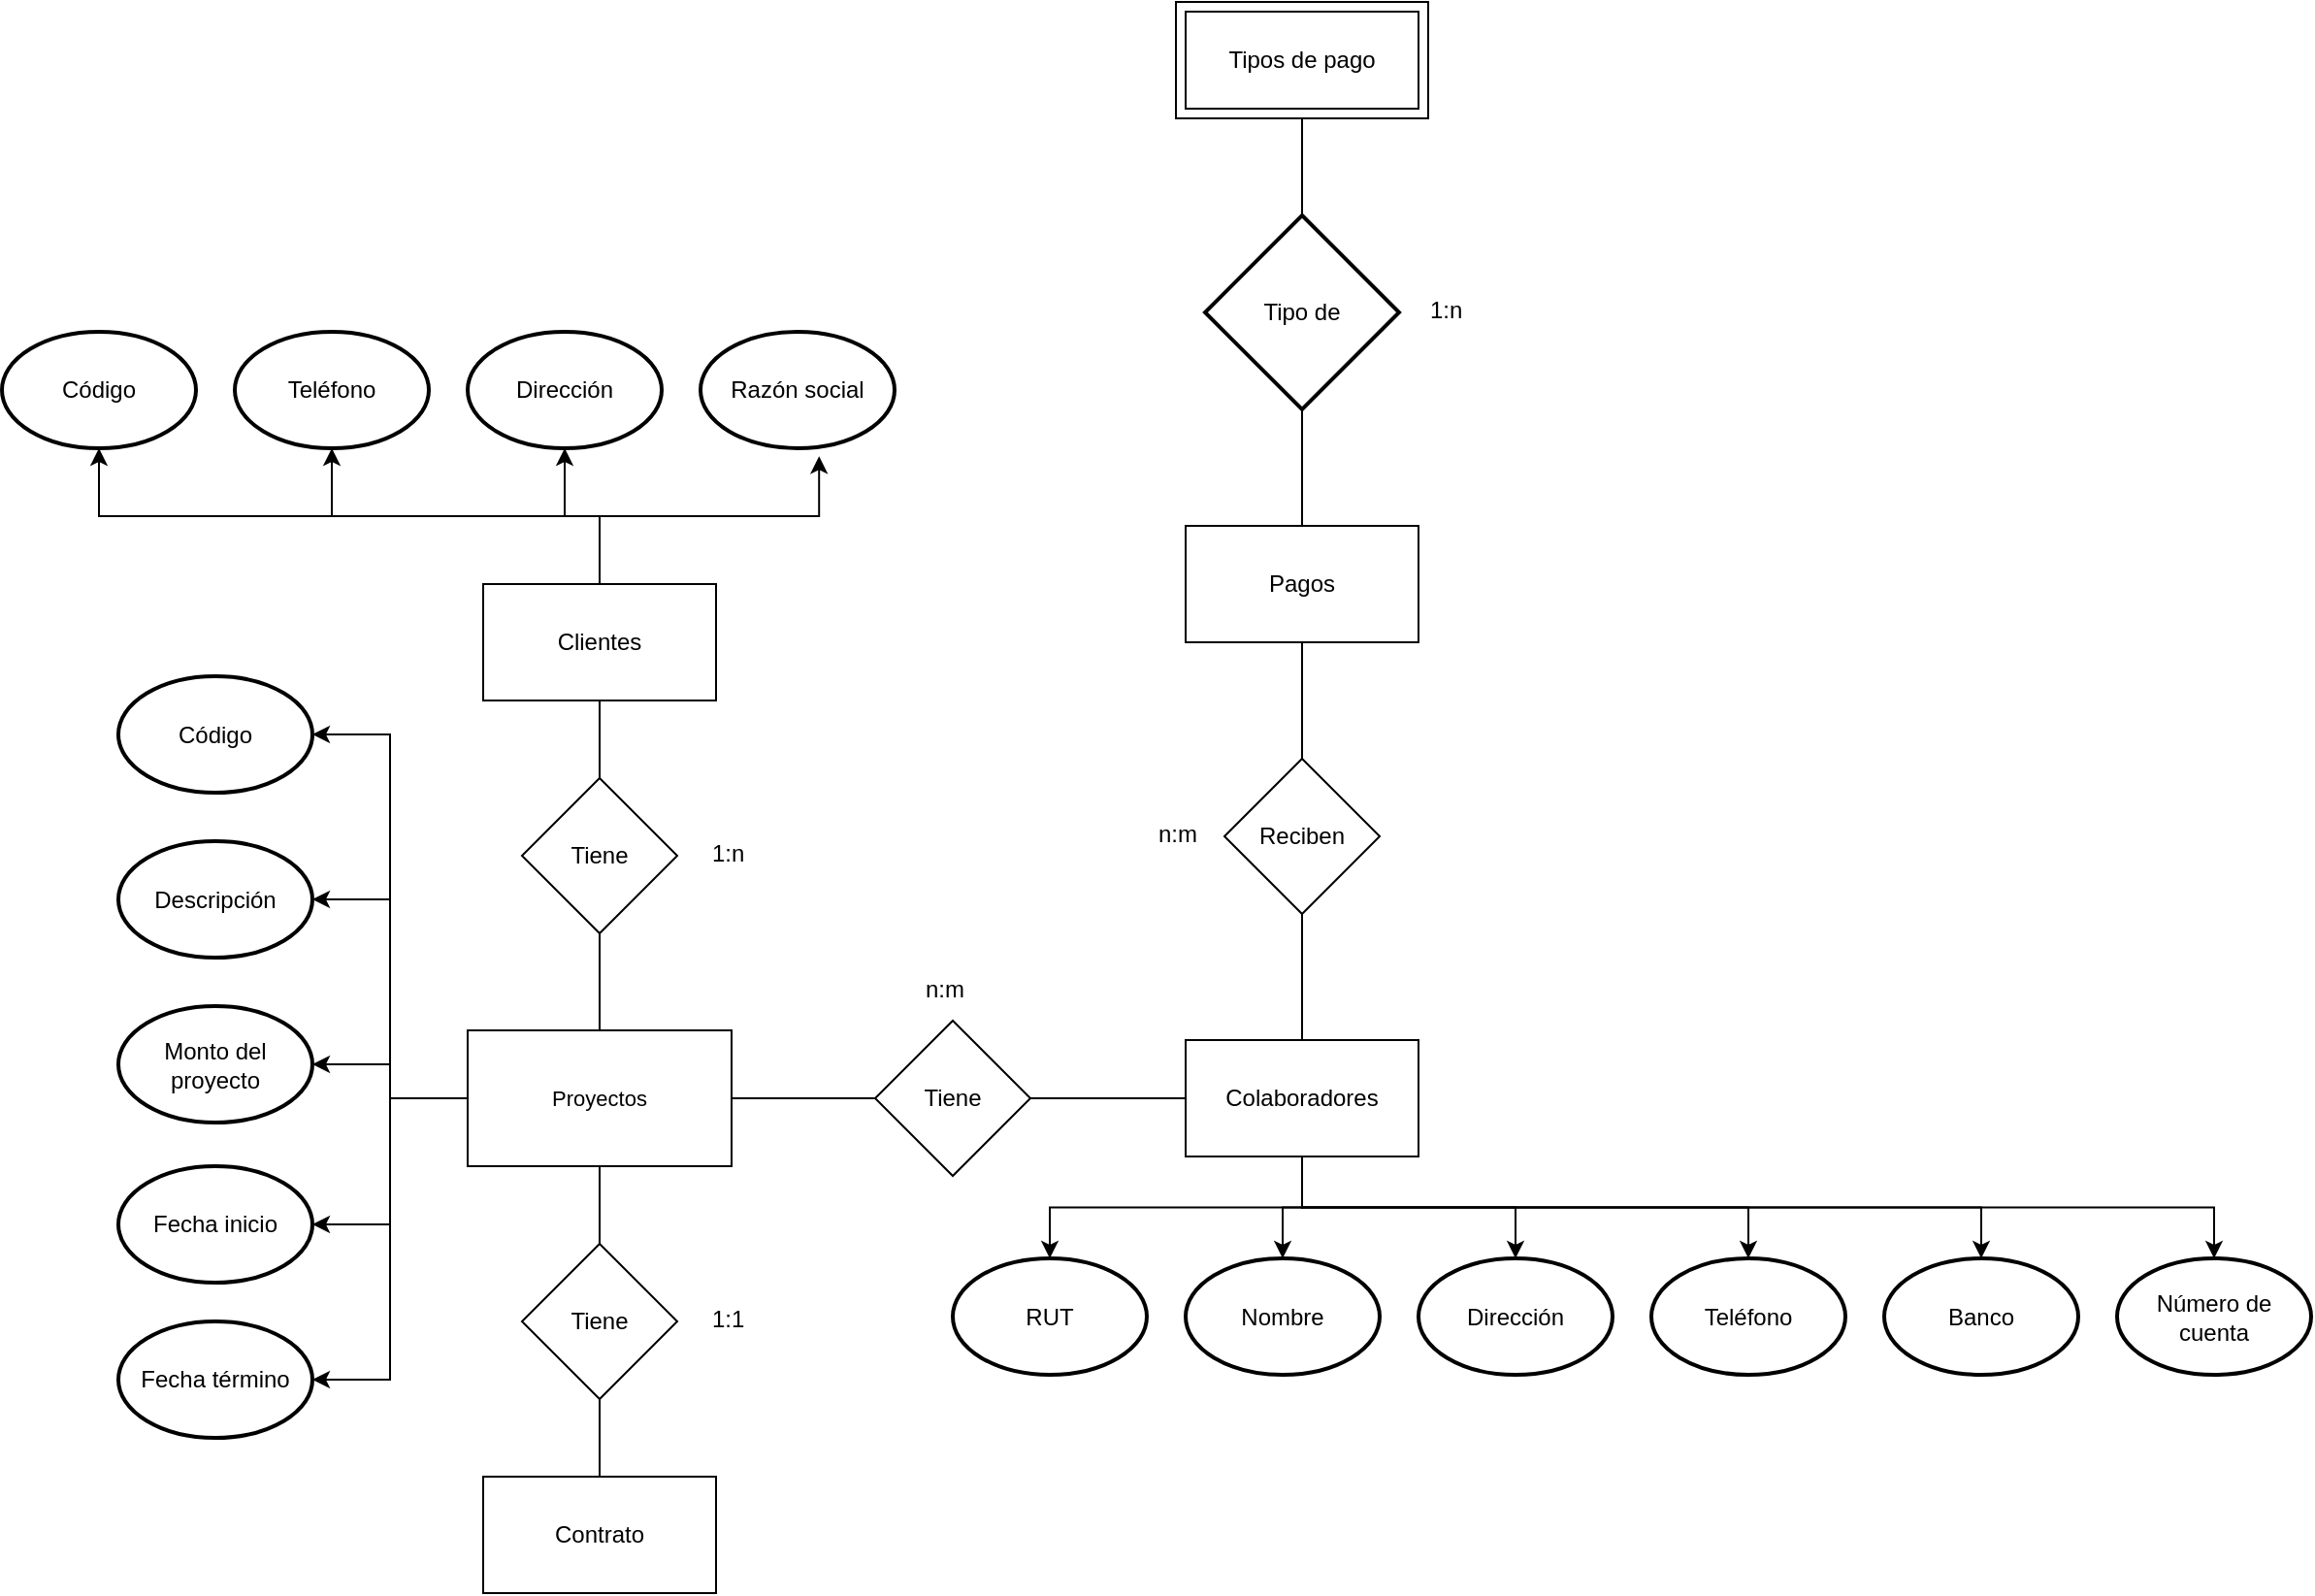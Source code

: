 <mxfile version="28.1.1">
  <diagram name="Página-1" id="WromaCvwBewTi8yLFdye">
    <mxGraphModel dx="1097" dy="663" grid="1" gridSize="10" guides="1" tooltips="1" connect="1" arrows="1" fold="1" page="1" pageScale="1" pageWidth="1600" pageHeight="1600" math="0" shadow="0">
      <root>
        <mxCell id="0" />
        <mxCell id="1" parent="0" />
        <mxCell id="1wBnCwj3mZTLV84sw9-a-1" value="&lt;font style=&quot;font-size: 11px;&quot;&gt;Proyectos&lt;/font&gt;" style="rounded=0;whiteSpace=wrap;html=1;align=center;" vertex="1" parent="1">
          <mxGeometry x="560" y="860" width="136" height="70" as="geometry" />
        </mxCell>
        <mxCell id="1wBnCwj3mZTLV84sw9-a-5" value="" style="endArrow=none;html=1;rounded=0;exitX=0.5;exitY=0;exitDx=0;exitDy=0;entryX=0.5;entryY=1;entryDx=0;entryDy=0;" edge="1" parent="1" source="1wBnCwj3mZTLV84sw9-a-1" target="1wBnCwj3mZTLV84sw9-a-8">
          <mxGeometry width="50" height="50" relative="1" as="geometry">
            <mxPoint x="564" y="930" as="sourcePoint" />
            <mxPoint x="630" y="800" as="targetPoint" />
          </mxGeometry>
        </mxCell>
        <mxCell id="1wBnCwj3mZTLV84sw9-a-67" style="edgeStyle=orthogonalEdgeStyle;rounded=0;orthogonalLoop=1;jettySize=auto;html=1;exitX=0.5;exitY=0;exitDx=0;exitDy=0;" edge="1" parent="1" source="1wBnCwj3mZTLV84sw9-a-6" target="1wBnCwj3mZTLV84sw9-a-59">
          <mxGeometry relative="1" as="geometry" />
        </mxCell>
        <mxCell id="1wBnCwj3mZTLV84sw9-a-6" value="Clientes" style="rounded=0;whiteSpace=wrap;html=1;" vertex="1" parent="1">
          <mxGeometry x="568" y="630" width="120" height="60" as="geometry" />
        </mxCell>
        <mxCell id="1wBnCwj3mZTLV84sw9-a-7" value="" style="endArrow=none;html=1;rounded=0;exitX=1;exitY=0.5;exitDx=0;exitDy=0;" edge="1" parent="1" source="1wBnCwj3mZTLV84sw9-a-1">
          <mxGeometry width="50" height="50" relative="1" as="geometry">
            <mxPoint x="680" y="860" as="sourcePoint" />
            <mxPoint x="770" y="895" as="targetPoint" />
          </mxGeometry>
        </mxCell>
        <mxCell id="1wBnCwj3mZTLV84sw9-a-8" value="Tiene" style="rhombus;whiteSpace=wrap;html=1;" vertex="1" parent="1">
          <mxGeometry x="588" y="730" width="80" height="80" as="geometry" />
        </mxCell>
        <mxCell id="1wBnCwj3mZTLV84sw9-a-9" value="" style="endArrow=none;html=1;rounded=0;entryX=0.5;entryY=0;entryDx=0;entryDy=0;exitX=0.5;exitY=1;exitDx=0;exitDy=0;" edge="1" parent="1" source="1wBnCwj3mZTLV84sw9-a-6" target="1wBnCwj3mZTLV84sw9-a-8">
          <mxGeometry width="50" height="50" relative="1" as="geometry">
            <mxPoint x="680" y="860" as="sourcePoint" />
            <mxPoint x="730" y="810" as="targetPoint" />
          </mxGeometry>
        </mxCell>
        <mxCell id="1wBnCwj3mZTLV84sw9-a-10" value="Tiene" style="rhombus;whiteSpace=wrap;html=1;" vertex="1" parent="1">
          <mxGeometry x="770" y="855" width="80" height="80" as="geometry" />
        </mxCell>
        <mxCell id="1wBnCwj3mZTLV84sw9-a-11" value="" style="endArrow=none;html=1;rounded=0;entryX=1;entryY=0.5;entryDx=0;entryDy=0;" edge="1" parent="1" target="1wBnCwj3mZTLV84sw9-a-10">
          <mxGeometry width="50" height="50" relative="1" as="geometry">
            <mxPoint x="930" y="895" as="sourcePoint" />
            <mxPoint x="730" y="810" as="targetPoint" />
          </mxGeometry>
        </mxCell>
        <mxCell id="1wBnCwj3mZTLV84sw9-a-12" value="Colaboradores" style="rounded=0;whiteSpace=wrap;html=1;" vertex="1" parent="1">
          <mxGeometry x="930" y="865" width="120" height="60" as="geometry" />
        </mxCell>
        <mxCell id="1wBnCwj3mZTLV84sw9-a-13" value="" style="endArrow=none;html=1;rounded=0;entryX=0.5;entryY=0;entryDx=0;entryDy=0;" edge="1" parent="1" target="1wBnCwj3mZTLV84sw9-a-12">
          <mxGeometry width="50" height="50" relative="1" as="geometry">
            <mxPoint x="990" y="800" as="sourcePoint" />
            <mxPoint x="730" y="810" as="targetPoint" />
          </mxGeometry>
        </mxCell>
        <mxCell id="1wBnCwj3mZTLV84sw9-a-14" value="Reciben" style="rhombus;whiteSpace=wrap;html=1;" vertex="1" parent="1">
          <mxGeometry x="950" y="720" width="80" height="80" as="geometry" />
        </mxCell>
        <mxCell id="1wBnCwj3mZTLV84sw9-a-15" value="" style="endArrow=none;html=1;rounded=0;entryX=0.5;entryY=0;entryDx=0;entryDy=0;" edge="1" parent="1" target="1wBnCwj3mZTLV84sw9-a-14">
          <mxGeometry width="50" height="50" relative="1" as="geometry">
            <mxPoint x="990" y="660" as="sourcePoint" />
            <mxPoint x="730" y="810" as="targetPoint" />
          </mxGeometry>
        </mxCell>
        <mxCell id="1wBnCwj3mZTLV84sw9-a-16" value="Pagos" style="rounded=0;whiteSpace=wrap;html=1;" vertex="1" parent="1">
          <mxGeometry x="930" y="600" width="120" height="60" as="geometry" />
        </mxCell>
        <mxCell id="1wBnCwj3mZTLV84sw9-a-18" value="" style="endArrow=none;html=1;rounded=0;entryX=0.5;entryY=1;entryDx=0;entryDy=0;" edge="1" parent="1" target="1wBnCwj3mZTLV84sw9-a-1">
          <mxGeometry width="50" height="50" relative="1" as="geometry">
            <mxPoint x="628" y="980" as="sourcePoint" />
            <mxPoint x="690" y="810" as="targetPoint" />
          </mxGeometry>
        </mxCell>
        <mxCell id="1wBnCwj3mZTLV84sw9-a-19" value="Tiene" style="rhombus;whiteSpace=wrap;html=1;" vertex="1" parent="1">
          <mxGeometry x="588" y="970" width="80" height="80" as="geometry" />
        </mxCell>
        <mxCell id="1wBnCwj3mZTLV84sw9-a-20" value="" style="endArrow=none;html=1;rounded=0;entryX=0.5;entryY=1;entryDx=0;entryDy=0;" edge="1" parent="1" target="1wBnCwj3mZTLV84sw9-a-19">
          <mxGeometry width="50" height="50" relative="1" as="geometry">
            <mxPoint x="628" y="1090" as="sourcePoint" />
            <mxPoint x="730" y="1040" as="targetPoint" />
          </mxGeometry>
        </mxCell>
        <mxCell id="1wBnCwj3mZTLV84sw9-a-21" value="Contrato" style="rounded=0;whiteSpace=wrap;html=1;" vertex="1" parent="1">
          <mxGeometry x="568" y="1090" width="120" height="60" as="geometry" />
        </mxCell>
        <mxCell id="1wBnCwj3mZTLV84sw9-a-30" value="n:m" style="text;strokeColor=none;fillColor=none;spacingLeft=4;spacingRight=4;overflow=hidden;rotatable=0;points=[[0,0.5],[1,0.5]];portConstraint=eastwest;fontSize=12;whiteSpace=wrap;html=1;" vertex="1" parent="1">
          <mxGeometry x="790" y="825" width="40" height="30" as="geometry" />
        </mxCell>
        <mxCell id="1wBnCwj3mZTLV84sw9-a-33" value="1:1" style="text;strokeColor=none;fillColor=none;spacingLeft=4;spacingRight=4;overflow=hidden;rotatable=0;points=[[0,0.5],[1,0.5]];portConstraint=eastwest;fontSize=12;whiteSpace=wrap;html=1;" vertex="1" parent="1">
          <mxGeometry x="680" y="995" width="40" height="30" as="geometry" />
        </mxCell>
        <mxCell id="1wBnCwj3mZTLV84sw9-a-37" value="n:m" style="text;strokeColor=none;fillColor=none;spacingLeft=4;spacingRight=4;overflow=hidden;rotatable=0;points=[[0,0.5],[1,0.5]];portConstraint=eastwest;fontSize=12;whiteSpace=wrap;html=1;" vertex="1" parent="1">
          <mxGeometry x="910" y="745" width="40" height="30" as="geometry" />
        </mxCell>
        <mxCell id="1wBnCwj3mZTLV84sw9-a-41" value="Código" style="strokeWidth=2;html=1;shape=mxgraph.flowchart.start_1;whiteSpace=wrap;" vertex="1" parent="1">
          <mxGeometry x="380" y="677.5" width="100" height="60" as="geometry" />
        </mxCell>
        <mxCell id="1wBnCwj3mZTLV84sw9-a-42" value="Descripción" style="strokeWidth=2;html=1;shape=mxgraph.flowchart.start_1;whiteSpace=wrap;" vertex="1" parent="1">
          <mxGeometry x="380" y="762.5" width="100" height="60" as="geometry" />
        </mxCell>
        <mxCell id="1wBnCwj3mZTLV84sw9-a-43" value="Monto del proyecto" style="strokeWidth=2;html=1;shape=mxgraph.flowchart.start_1;whiteSpace=wrap;" vertex="1" parent="1">
          <mxGeometry x="380" y="847.5" width="100" height="60" as="geometry" />
        </mxCell>
        <mxCell id="1wBnCwj3mZTLV84sw9-a-44" value="Fecha inicio" style="strokeWidth=2;html=1;shape=mxgraph.flowchart.start_1;whiteSpace=wrap;" vertex="1" parent="1">
          <mxGeometry x="380" y="930" width="100" height="60" as="geometry" />
        </mxCell>
        <mxCell id="1wBnCwj3mZTLV84sw9-a-46" value="Fecha término" style="strokeWidth=2;html=1;shape=mxgraph.flowchart.start_1;whiteSpace=wrap;" vertex="1" parent="1">
          <mxGeometry x="380" y="1010" width="100" height="60" as="geometry" />
        </mxCell>
        <mxCell id="1wBnCwj3mZTLV84sw9-a-52" style="edgeStyle=orthogonalEdgeStyle;rounded=0;orthogonalLoop=1;jettySize=auto;html=1;entryX=1;entryY=0.5;entryDx=0;entryDy=0;entryPerimeter=0;" edge="1" parent="1" target="1wBnCwj3mZTLV84sw9-a-43">
          <mxGeometry relative="1" as="geometry">
            <mxPoint x="480" y="878" as="sourcePoint" />
          </mxGeometry>
        </mxCell>
        <mxCell id="1wBnCwj3mZTLV84sw9-a-59" value="Código" style="strokeWidth=2;html=1;shape=mxgraph.flowchart.start_1;whiteSpace=wrap;" vertex="1" parent="1">
          <mxGeometry x="320" y="500" width="100" height="60" as="geometry" />
        </mxCell>
        <mxCell id="1wBnCwj3mZTLV84sw9-a-60" value="Teléfono" style="strokeWidth=2;html=1;shape=mxgraph.flowchart.start_1;whiteSpace=wrap;" vertex="1" parent="1">
          <mxGeometry x="440" y="500" width="100" height="60" as="geometry" />
        </mxCell>
        <mxCell id="1wBnCwj3mZTLV84sw9-a-61" value="Dirección" style="strokeWidth=2;html=1;shape=mxgraph.flowchart.start_1;whiteSpace=wrap;" vertex="1" parent="1">
          <mxGeometry x="560" y="500" width="100" height="60" as="geometry" />
        </mxCell>
        <mxCell id="1wBnCwj3mZTLV84sw9-a-62" value="Razón social" style="strokeWidth=2;html=1;shape=mxgraph.flowchart.start_1;whiteSpace=wrap;" vertex="1" parent="1">
          <mxGeometry x="680" y="500" width="100" height="60" as="geometry" />
        </mxCell>
        <mxCell id="1wBnCwj3mZTLV84sw9-a-63" style="edgeStyle=orthogonalEdgeStyle;rounded=0;orthogonalLoop=1;jettySize=auto;html=1;entryX=0.611;entryY=1.069;entryDx=0;entryDy=0;entryPerimeter=0;" edge="1" parent="1" source="1wBnCwj3mZTLV84sw9-a-6" target="1wBnCwj3mZTLV84sw9-a-62">
          <mxGeometry relative="1" as="geometry" />
        </mxCell>
        <mxCell id="1wBnCwj3mZTLV84sw9-a-65" style="edgeStyle=orthogonalEdgeStyle;rounded=0;orthogonalLoop=1;jettySize=auto;html=1;exitX=0.5;exitY=0;exitDx=0;exitDy=0;entryX=0.5;entryY=1;entryDx=0;entryDy=0;entryPerimeter=0;" edge="1" parent="1" source="1wBnCwj3mZTLV84sw9-a-6" target="1wBnCwj3mZTLV84sw9-a-61">
          <mxGeometry relative="1" as="geometry" />
        </mxCell>
        <mxCell id="1wBnCwj3mZTLV84sw9-a-66" style="edgeStyle=orthogonalEdgeStyle;rounded=0;orthogonalLoop=1;jettySize=auto;html=1;exitX=0.5;exitY=0;exitDx=0;exitDy=0;entryX=0.5;entryY=1;entryDx=0;entryDy=0;entryPerimeter=0;" edge="1" parent="1" source="1wBnCwj3mZTLV84sw9-a-6" target="1wBnCwj3mZTLV84sw9-a-60">
          <mxGeometry relative="1" as="geometry" />
        </mxCell>
        <mxCell id="1wBnCwj3mZTLV84sw9-a-69" style="edgeStyle=orthogonalEdgeStyle;rounded=0;orthogonalLoop=1;jettySize=auto;html=1;exitX=0;exitY=0.5;exitDx=0;exitDy=0;entryX=1;entryY=0.5;entryDx=0;entryDy=0;entryPerimeter=0;" edge="1" parent="1" source="1wBnCwj3mZTLV84sw9-a-1" target="1wBnCwj3mZTLV84sw9-a-43">
          <mxGeometry relative="1" as="geometry" />
        </mxCell>
        <mxCell id="1wBnCwj3mZTLV84sw9-a-70" style="edgeStyle=orthogonalEdgeStyle;rounded=0;orthogonalLoop=1;jettySize=auto;html=1;exitX=0;exitY=0.5;exitDx=0;exitDy=0;entryX=1;entryY=0.5;entryDx=0;entryDy=0;entryPerimeter=0;" edge="1" parent="1" source="1wBnCwj3mZTLV84sw9-a-1" target="1wBnCwj3mZTLV84sw9-a-42">
          <mxGeometry relative="1" as="geometry" />
        </mxCell>
        <mxCell id="1wBnCwj3mZTLV84sw9-a-71" style="edgeStyle=orthogonalEdgeStyle;rounded=0;orthogonalLoop=1;jettySize=auto;html=1;exitX=0;exitY=0.5;exitDx=0;exitDy=0;entryX=1;entryY=0.5;entryDx=0;entryDy=0;entryPerimeter=0;" edge="1" parent="1" source="1wBnCwj3mZTLV84sw9-a-1" target="1wBnCwj3mZTLV84sw9-a-41">
          <mxGeometry relative="1" as="geometry" />
        </mxCell>
        <mxCell id="1wBnCwj3mZTLV84sw9-a-72" style="edgeStyle=orthogonalEdgeStyle;rounded=0;orthogonalLoop=1;jettySize=auto;html=1;exitX=0;exitY=0.5;exitDx=0;exitDy=0;entryX=1;entryY=0.5;entryDx=0;entryDy=0;entryPerimeter=0;" edge="1" parent="1" source="1wBnCwj3mZTLV84sw9-a-1" target="1wBnCwj3mZTLV84sw9-a-44">
          <mxGeometry relative="1" as="geometry" />
        </mxCell>
        <mxCell id="1wBnCwj3mZTLV84sw9-a-73" style="edgeStyle=orthogonalEdgeStyle;rounded=0;orthogonalLoop=1;jettySize=auto;html=1;exitX=0;exitY=0.5;exitDx=0;exitDy=0;entryX=1;entryY=0.5;entryDx=0;entryDy=0;entryPerimeter=0;" edge="1" parent="1" source="1wBnCwj3mZTLV84sw9-a-1" target="1wBnCwj3mZTLV84sw9-a-46">
          <mxGeometry relative="1" as="geometry" />
        </mxCell>
        <mxCell id="1wBnCwj3mZTLV84sw9-a-74" value="RUT" style="strokeWidth=2;html=1;shape=mxgraph.flowchart.start_1;whiteSpace=wrap;" vertex="1" parent="1">
          <mxGeometry x="810" y="977.5" width="100" height="60" as="geometry" />
        </mxCell>
        <mxCell id="1wBnCwj3mZTLV84sw9-a-75" value="Nombre" style="strokeWidth=2;html=1;shape=mxgraph.flowchart.start_1;whiteSpace=wrap;" vertex="1" parent="1">
          <mxGeometry x="930" y="977.5" width="100" height="60" as="geometry" />
        </mxCell>
        <mxCell id="1wBnCwj3mZTLV84sw9-a-76" value="Dirección" style="strokeWidth=2;html=1;shape=mxgraph.flowchart.start_1;whiteSpace=wrap;" vertex="1" parent="1">
          <mxGeometry x="1050" y="977.5" width="100" height="60" as="geometry" />
        </mxCell>
        <mxCell id="1wBnCwj3mZTLV84sw9-a-77" value="Teléfono" style="strokeWidth=2;html=1;shape=mxgraph.flowchart.start_1;whiteSpace=wrap;" vertex="1" parent="1">
          <mxGeometry x="1170" y="977.5" width="100" height="60" as="geometry" />
        </mxCell>
        <mxCell id="1wBnCwj3mZTLV84sw9-a-78" value="Banco" style="strokeWidth=2;html=1;shape=mxgraph.flowchart.start_1;whiteSpace=wrap;" vertex="1" parent="1">
          <mxGeometry x="1290" y="977.5" width="100" height="60" as="geometry" />
        </mxCell>
        <mxCell id="1wBnCwj3mZTLV84sw9-a-79" value="Número de cuenta" style="strokeWidth=2;html=1;shape=mxgraph.flowchart.start_1;whiteSpace=wrap;" vertex="1" parent="1">
          <mxGeometry x="1410" y="977.5" width="100" height="60" as="geometry" />
        </mxCell>
        <mxCell id="1wBnCwj3mZTLV84sw9-a-86" value="" style="endArrow=none;html=1;rounded=0;entryX=0.5;entryY=0;entryDx=0;entryDy=0;" edge="1" parent="1" target="1wBnCwj3mZTLV84sw9-a-16">
          <mxGeometry width="50" height="50" relative="1" as="geometry">
            <mxPoint x="990" y="540" as="sourcePoint" />
            <mxPoint x="840" y="330" as="targetPoint" />
          </mxGeometry>
        </mxCell>
        <mxCell id="1wBnCwj3mZTLV84sw9-a-87" value="Tipo de" style="strokeWidth=2;html=1;shape=mxgraph.flowchart.decision;whiteSpace=wrap;" vertex="1" parent="1">
          <mxGeometry x="940" y="440" width="100" height="100" as="geometry" />
        </mxCell>
        <mxCell id="1wBnCwj3mZTLV84sw9-a-89" value="" style="endArrow=none;html=1;rounded=0;entryX=0.5;entryY=1;entryDx=0;entryDy=0;exitX=0.5;exitY=0;exitDx=0;exitDy=0;exitPerimeter=0;" edge="1" parent="1" source="1wBnCwj3mZTLV84sw9-a-87">
          <mxGeometry width="50" height="50" relative="1" as="geometry">
            <mxPoint x="790" y="260" as="sourcePoint" />
            <mxPoint x="990" y="390" as="targetPoint" />
          </mxGeometry>
        </mxCell>
        <mxCell id="1wBnCwj3mZTLV84sw9-a-90" value="1:n" style="text;strokeColor=none;fillColor=none;spacingLeft=4;spacingRight=4;overflow=hidden;rotatable=0;points=[[0,0.5],[1,0.5]];portConstraint=eastwest;fontSize=12;whiteSpace=wrap;html=1;" vertex="1" parent="1">
          <mxGeometry x="1050" y="475" width="40" height="30" as="geometry" />
        </mxCell>
        <mxCell id="1wBnCwj3mZTLV84sw9-a-93" style="edgeStyle=orthogonalEdgeStyle;rounded=0;orthogonalLoop=1;jettySize=auto;html=1;exitX=0.5;exitY=1;exitDx=0;exitDy=0;entryX=0.5;entryY=0;entryDx=0;entryDy=0;entryPerimeter=0;" edge="1" parent="1" source="1wBnCwj3mZTLV84sw9-a-12" target="1wBnCwj3mZTLV84sw9-a-74">
          <mxGeometry relative="1" as="geometry" />
        </mxCell>
        <mxCell id="1wBnCwj3mZTLV84sw9-a-94" style="edgeStyle=orthogonalEdgeStyle;rounded=0;orthogonalLoop=1;jettySize=auto;html=1;exitX=0.5;exitY=1;exitDx=0;exitDy=0;entryX=0.5;entryY=0;entryDx=0;entryDy=0;entryPerimeter=0;" edge="1" parent="1" source="1wBnCwj3mZTLV84sw9-a-12" target="1wBnCwj3mZTLV84sw9-a-75">
          <mxGeometry relative="1" as="geometry" />
        </mxCell>
        <mxCell id="1wBnCwj3mZTLV84sw9-a-95" style="edgeStyle=orthogonalEdgeStyle;rounded=0;orthogonalLoop=1;jettySize=auto;html=1;exitX=0.5;exitY=1;exitDx=0;exitDy=0;entryX=0.5;entryY=0;entryDx=0;entryDy=0;entryPerimeter=0;" edge="1" parent="1" source="1wBnCwj3mZTLV84sw9-a-12" target="1wBnCwj3mZTLV84sw9-a-76">
          <mxGeometry relative="1" as="geometry" />
        </mxCell>
        <mxCell id="1wBnCwj3mZTLV84sw9-a-96" style="edgeStyle=orthogonalEdgeStyle;rounded=0;orthogonalLoop=1;jettySize=auto;html=1;exitX=0.5;exitY=1;exitDx=0;exitDy=0;entryX=0.5;entryY=0;entryDx=0;entryDy=0;entryPerimeter=0;" edge="1" parent="1" source="1wBnCwj3mZTLV84sw9-a-12" target="1wBnCwj3mZTLV84sw9-a-77">
          <mxGeometry relative="1" as="geometry" />
        </mxCell>
        <mxCell id="1wBnCwj3mZTLV84sw9-a-99" style="edgeStyle=orthogonalEdgeStyle;rounded=0;orthogonalLoop=1;jettySize=auto;html=1;exitX=0.5;exitY=1;exitDx=0;exitDy=0;entryX=0.5;entryY=0;entryDx=0;entryDy=0;entryPerimeter=0;" edge="1" parent="1" source="1wBnCwj3mZTLV84sw9-a-12" target="1wBnCwj3mZTLV84sw9-a-78">
          <mxGeometry relative="1" as="geometry" />
        </mxCell>
        <mxCell id="1wBnCwj3mZTLV84sw9-a-100" style="edgeStyle=orthogonalEdgeStyle;rounded=0;orthogonalLoop=1;jettySize=auto;html=1;exitX=0.5;exitY=1;exitDx=0;exitDy=0;entryX=0.5;entryY=0;entryDx=0;entryDy=0;entryPerimeter=0;" edge="1" parent="1" source="1wBnCwj3mZTLV84sw9-a-12" target="1wBnCwj3mZTLV84sw9-a-79">
          <mxGeometry relative="1" as="geometry" />
        </mxCell>
        <mxCell id="1wBnCwj3mZTLV84sw9-a-101" value="1:n" style="text;strokeColor=none;fillColor=none;spacingLeft=4;spacingRight=4;overflow=hidden;rotatable=0;points=[[0,0.5],[1,0.5]];portConstraint=eastwest;fontSize=12;whiteSpace=wrap;html=1;" vertex="1" parent="1">
          <mxGeometry x="680" y="755" width="40" height="30" as="geometry" />
        </mxCell>
        <mxCell id="1wBnCwj3mZTLV84sw9-a-102" value="Tipos de pago" style="shape=ext;margin=3;double=1;whiteSpace=wrap;html=1;align=center;" vertex="1" parent="1">
          <mxGeometry x="925" y="330" width="130" height="60" as="geometry" />
        </mxCell>
      </root>
    </mxGraphModel>
  </diagram>
</mxfile>
